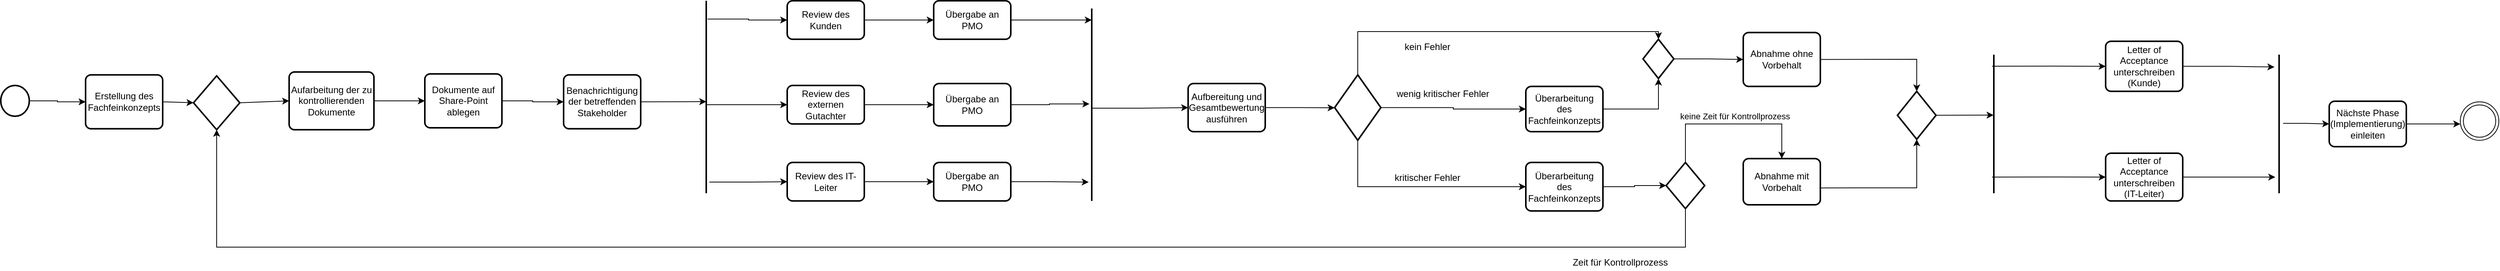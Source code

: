 <mxfile version="15.5.4" type="github">
  <diagram id="C5RBs43oDa-KdzZeNtuy" name="Page-1">
    <mxGraphModel dx="1483" dy="827" grid="1" gridSize="10" guides="1" tooltips="1" connect="1" arrows="1" fold="1" page="1" pageScale="1" pageWidth="827" pageHeight="1169" math="0" shadow="0">
      <root>
        <mxCell id="WIyWlLk6GJQsqaUBKTNV-0" />
        <mxCell id="WIyWlLk6GJQsqaUBKTNV-1" parent="WIyWlLk6GJQsqaUBKTNV-0" />
        <mxCell id="Rqcq4zvR49fvZkb_9wGG-0" value="" style="strokeWidth=2;html=1;shape=mxgraph.flowchart.start_2;whiteSpace=wrap;" parent="WIyWlLk6GJQsqaUBKTNV-1" vertex="1">
          <mxGeometry x="40" y="120" width="37" height="40" as="geometry" />
        </mxCell>
        <mxCell id="Rqcq4zvR49fvZkb_9wGG-1" value="Erstellung des Fachfeinkonzepts" style="rounded=1;whiteSpace=wrap;html=1;absoluteArcSize=1;arcSize=14;strokeWidth=2;" parent="WIyWlLk6GJQsqaUBKTNV-1" vertex="1">
          <mxGeometry x="150" y="106.25" width="100" height="70" as="geometry" />
        </mxCell>
        <mxCell id="Rqcq4zvR49fvZkb_9wGG-3" value="" style="endArrow=classic;html=1;rounded=0;edgeStyle=orthogonalEdgeStyle;exitX=1;exitY=0.5;exitDx=0;exitDy=0;exitPerimeter=0;entryX=0;entryY=0.5;entryDx=0;entryDy=0;" parent="WIyWlLk6GJQsqaUBKTNV-1" source="Rqcq4zvR49fvZkb_9wGG-0" target="Rqcq4zvR49fvZkb_9wGG-1" edge="1">
          <mxGeometry width="50" height="50" relative="1" as="geometry">
            <mxPoint x="90" y="160" as="sourcePoint" />
            <mxPoint x="140" y="110" as="targetPoint" />
          </mxGeometry>
        </mxCell>
        <mxCell id="Rqcq4zvR49fvZkb_9wGG-4" value="Aufarbeitung der zu kontrollierenden Dokumente" style="rounded=1;whiteSpace=wrap;html=1;absoluteArcSize=1;arcSize=14;strokeWidth=2;" parent="WIyWlLk6GJQsqaUBKTNV-1" vertex="1">
          <mxGeometry x="414" y="102.5" width="110" height="75" as="geometry" />
        </mxCell>
        <mxCell id="Rqcq4zvR49fvZkb_9wGG-6" value="Dokumente auf Share-Point ablegen" style="rounded=1;whiteSpace=wrap;html=1;absoluteArcSize=1;arcSize=14;strokeWidth=2;" parent="WIyWlLk6GJQsqaUBKTNV-1" vertex="1">
          <mxGeometry x="590" y="105" width="100" height="70" as="geometry" />
        </mxCell>
        <mxCell id="Rqcq4zvR49fvZkb_9wGG-7" value="" style="endArrow=classic;html=1;rounded=0;edgeStyle=orthogonalEdgeStyle;exitX=1;exitY=0.5;exitDx=0;exitDy=0;entryX=0;entryY=0.5;entryDx=0;entryDy=0;" parent="WIyWlLk6GJQsqaUBKTNV-1" source="Rqcq4zvR49fvZkb_9wGG-4" target="Rqcq4zvR49fvZkb_9wGG-6" edge="1">
          <mxGeometry width="50" height="50" relative="1" as="geometry">
            <mxPoint x="480" y="280" as="sourcePoint" />
            <mxPoint x="530" y="230" as="targetPoint" />
          </mxGeometry>
        </mxCell>
        <mxCell id="Rqcq4zvR49fvZkb_9wGG-8" value="Benachrichtigung der betreffenden Stakeholder" style="rounded=1;whiteSpace=wrap;html=1;absoluteArcSize=1;arcSize=14;strokeWidth=2;" parent="WIyWlLk6GJQsqaUBKTNV-1" vertex="1">
          <mxGeometry x="770" y="106.25" width="100" height="70" as="geometry" />
        </mxCell>
        <mxCell id="Rqcq4zvR49fvZkb_9wGG-9" value="" style="endArrow=classic;html=1;rounded=0;edgeStyle=orthogonalEdgeStyle;exitX=1;exitY=0.5;exitDx=0;exitDy=0;entryX=0;entryY=0.5;entryDx=0;entryDy=0;" parent="WIyWlLk6GJQsqaUBKTNV-1" source="Rqcq4zvR49fvZkb_9wGG-6" target="Rqcq4zvR49fvZkb_9wGG-8" edge="1">
          <mxGeometry width="50" height="50" relative="1" as="geometry">
            <mxPoint x="640" y="320" as="sourcePoint" />
            <mxPoint x="690" y="270" as="targetPoint" />
          </mxGeometry>
        </mxCell>
        <mxCell id="Rqcq4zvR49fvZkb_9wGG-10" value="Review des Kunden" style="rounded=1;whiteSpace=wrap;html=1;absoluteArcSize=1;arcSize=14;strokeWidth=2;" parent="WIyWlLk6GJQsqaUBKTNV-1" vertex="1">
          <mxGeometry x="1060" y="10" width="100" height="50" as="geometry" />
        </mxCell>
        <mxCell id="Rqcq4zvR49fvZkb_9wGG-11" value="Review des externen Gutachter" style="rounded=1;whiteSpace=wrap;html=1;absoluteArcSize=1;arcSize=14;strokeWidth=2;" parent="WIyWlLk6GJQsqaUBKTNV-1" vertex="1">
          <mxGeometry x="1060" y="120" width="100" height="50" as="geometry" />
        </mxCell>
        <mxCell id="Rqcq4zvR49fvZkb_9wGG-12" value="Review des IT-Leiter" style="rounded=1;whiteSpace=wrap;html=1;absoluteArcSize=1;arcSize=14;strokeWidth=2;" parent="WIyWlLk6GJQsqaUBKTNV-1" vertex="1">
          <mxGeometry x="1060" y="220" width="100" height="50" as="geometry" />
        </mxCell>
        <mxCell id="Rqcq4zvR49fvZkb_9wGG-16" value="" style="line;strokeWidth=2;direction=south;html=1;" parent="WIyWlLk6GJQsqaUBKTNV-1" vertex="1">
          <mxGeometry x="950" y="10" width="10" height="250" as="geometry" />
        </mxCell>
        <mxCell id="Rqcq4zvR49fvZkb_9wGG-21" value="" style="endArrow=classic;html=1;rounded=0;edgeStyle=orthogonalEdgeStyle;entryX=0;entryY=0.5;entryDx=0;entryDy=0;exitX=0.095;exitY=0.312;exitDx=0;exitDy=0;exitPerimeter=0;" parent="WIyWlLk6GJQsqaUBKTNV-1" source="Rqcq4zvR49fvZkb_9wGG-16" target="Rqcq4zvR49fvZkb_9wGG-10" edge="1">
          <mxGeometry width="50" height="50" relative="1" as="geometry">
            <mxPoint x="1015" y="35" as="sourcePoint" />
            <mxPoint x="960" y="40" as="targetPoint" />
          </mxGeometry>
        </mxCell>
        <mxCell id="Rqcq4zvR49fvZkb_9wGG-24" value="" style="endArrow=classic;html=1;rounded=0;edgeStyle=orthogonalEdgeStyle;entryX=0;entryY=0.5;entryDx=0;entryDy=0;exitX=0.942;exitY=0.1;exitDx=0;exitDy=0;exitPerimeter=0;" parent="WIyWlLk6GJQsqaUBKTNV-1" source="Rqcq4zvR49fvZkb_9wGG-16" target="Rqcq4zvR49fvZkb_9wGG-12" edge="1">
          <mxGeometry width="50" height="50" relative="1" as="geometry">
            <mxPoint x="1010" y="340" as="sourcePoint" />
            <mxPoint x="1060" y="290" as="targetPoint" />
          </mxGeometry>
        </mxCell>
        <mxCell id="Rqcq4zvR49fvZkb_9wGG-25" value="" style="endArrow=classic;html=1;rounded=0;edgeStyle=orthogonalEdgeStyle;entryX=0;entryY=0.5;entryDx=0;entryDy=0;exitX=0.54;exitY=0.571;exitDx=0;exitDy=0;exitPerimeter=0;" parent="WIyWlLk6GJQsqaUBKTNV-1" source="Rqcq4zvR49fvZkb_9wGG-16" target="Rqcq4zvR49fvZkb_9wGG-11" edge="1">
          <mxGeometry width="50" height="50" relative="1" as="geometry">
            <mxPoint x="1050" y="130" as="sourcePoint" />
            <mxPoint x="1100" y="80" as="targetPoint" />
          </mxGeometry>
        </mxCell>
        <mxCell id="Rqcq4zvR49fvZkb_9wGG-26" value="Übergabe an PMO" style="rounded=1;whiteSpace=wrap;html=1;absoluteArcSize=1;arcSize=14;strokeWidth=2;" parent="WIyWlLk6GJQsqaUBKTNV-1" vertex="1">
          <mxGeometry x="1250" y="10" width="100" height="50" as="geometry" />
        </mxCell>
        <mxCell id="Rqcq4zvR49fvZkb_9wGG-27" value="Übergabe an PMO" style="rounded=1;whiteSpace=wrap;html=1;absoluteArcSize=1;arcSize=14;strokeWidth=2;" parent="WIyWlLk6GJQsqaUBKTNV-1" vertex="1">
          <mxGeometry x="1250" y="117.5" width="100" height="55" as="geometry" />
        </mxCell>
        <mxCell id="Rqcq4zvR49fvZkb_9wGG-28" value="Übergabe an PMO" style="rounded=1;whiteSpace=wrap;html=1;absoluteArcSize=1;arcSize=14;strokeWidth=2;" parent="WIyWlLk6GJQsqaUBKTNV-1" vertex="1">
          <mxGeometry x="1250" y="220" width="100" height="50" as="geometry" />
        </mxCell>
        <mxCell id="Rqcq4zvR49fvZkb_9wGG-29" value="" style="endArrow=classic;html=1;rounded=0;edgeStyle=orthogonalEdgeStyle;exitX=1;exitY=0.5;exitDx=0;exitDy=0;entryX=0;entryY=0.5;entryDx=0;entryDy=0;" parent="WIyWlLk6GJQsqaUBKTNV-1" source="Rqcq4zvR49fvZkb_9wGG-10" target="Rqcq4zvR49fvZkb_9wGG-26" edge="1">
          <mxGeometry width="50" height="50" relative="1" as="geometry">
            <mxPoint x="1170" y="50" as="sourcePoint" />
            <mxPoint x="1220" as="targetPoint" />
          </mxGeometry>
        </mxCell>
        <mxCell id="Rqcq4zvR49fvZkb_9wGG-30" value="" style="endArrow=classic;html=1;rounded=0;edgeStyle=orthogonalEdgeStyle;exitX=1;exitY=0.5;exitDx=0;exitDy=0;entryX=0;entryY=0.5;entryDx=0;entryDy=0;" parent="WIyWlLk6GJQsqaUBKTNV-1" source="Rqcq4zvR49fvZkb_9wGG-11" target="Rqcq4zvR49fvZkb_9wGG-27" edge="1">
          <mxGeometry width="50" height="50" relative="1" as="geometry">
            <mxPoint x="1170" y="180" as="sourcePoint" />
            <mxPoint x="1220" y="130" as="targetPoint" />
          </mxGeometry>
        </mxCell>
        <mxCell id="Rqcq4zvR49fvZkb_9wGG-31" value="" style="endArrow=classic;html=1;rounded=0;edgeStyle=orthogonalEdgeStyle;exitX=1;exitY=0.5;exitDx=0;exitDy=0;entryX=0;entryY=0.5;entryDx=0;entryDy=0;" parent="WIyWlLk6GJQsqaUBKTNV-1" source="Rqcq4zvR49fvZkb_9wGG-12" target="Rqcq4zvR49fvZkb_9wGG-28" edge="1">
          <mxGeometry width="50" height="50" relative="1" as="geometry">
            <mxPoint x="1160" y="340" as="sourcePoint" />
            <mxPoint x="1210" y="290" as="targetPoint" />
          </mxGeometry>
        </mxCell>
        <mxCell id="Rqcq4zvR49fvZkb_9wGG-32" value="" style="line;strokeWidth=2;direction=south;html=1;" parent="WIyWlLk6GJQsqaUBKTNV-1" vertex="1">
          <mxGeometry x="1450" y="20" width="10" height="250" as="geometry" />
        </mxCell>
        <mxCell id="Rqcq4zvR49fvZkb_9wGG-33" value="" style="endArrow=classic;html=1;rounded=0;edgeStyle=orthogonalEdgeStyle;exitX=1;exitY=0.5;exitDx=0;exitDy=0;" parent="WIyWlLk6GJQsqaUBKTNV-1" source="Rqcq4zvR49fvZkb_9wGG-26" edge="1">
          <mxGeometry width="50" height="50" relative="1" as="geometry">
            <mxPoint x="1380" y="410" as="sourcePoint" />
            <mxPoint x="1455" y="35" as="targetPoint" />
          </mxGeometry>
        </mxCell>
        <mxCell id="Rqcq4zvR49fvZkb_9wGG-34" value="" style="endArrow=classic;html=1;rounded=0;edgeStyle=orthogonalEdgeStyle;exitX=1;exitY=0.5;exitDx=0;exitDy=0;entryX=0.496;entryY=0.806;entryDx=0;entryDy=0;entryPerimeter=0;" parent="WIyWlLk6GJQsqaUBKTNV-1" source="Rqcq4zvR49fvZkb_9wGG-27" target="Rqcq4zvR49fvZkb_9wGG-32" edge="1">
          <mxGeometry width="50" height="50" relative="1" as="geometry">
            <mxPoint x="1120" y="130" as="sourcePoint" />
            <mxPoint x="1170" y="80" as="targetPoint" />
          </mxGeometry>
        </mxCell>
        <mxCell id="Rqcq4zvR49fvZkb_9wGG-36" value="" style="endArrow=classic;html=1;rounded=0;edgeStyle=orthogonalEdgeStyle;exitX=1;exitY=0.5;exitDx=0;exitDy=0;entryX=0.902;entryY=0.9;entryDx=0;entryDy=0;entryPerimeter=0;" parent="WIyWlLk6GJQsqaUBKTNV-1" source="Rqcq4zvR49fvZkb_9wGG-28" target="Rqcq4zvR49fvZkb_9wGG-32" edge="1">
          <mxGeometry width="50" height="50" relative="1" as="geometry">
            <mxPoint x="1360" y="350" as="sourcePoint" />
            <mxPoint x="1410" y="300" as="targetPoint" />
          </mxGeometry>
        </mxCell>
        <mxCell id="Rqcq4zvR49fvZkb_9wGG-37" value="Aufbereitung und Gesamtbewertung ausführen" style="rounded=1;whiteSpace=wrap;html=1;absoluteArcSize=1;arcSize=14;strokeWidth=2;" parent="WIyWlLk6GJQsqaUBKTNV-1" vertex="1">
          <mxGeometry x="1580" y="117.5" width="100" height="62.5" as="geometry" />
        </mxCell>
        <mxCell id="Rqcq4zvR49fvZkb_9wGG-39" value="" style="endArrow=classic;html=1;rounded=0;edgeStyle=orthogonalEdgeStyle;entryX=0;entryY=0.5;entryDx=0;entryDy=0;exitX=0.518;exitY=0.429;exitDx=0;exitDy=0;exitPerimeter=0;" parent="WIyWlLk6GJQsqaUBKTNV-1" source="Rqcq4zvR49fvZkb_9wGG-32" target="Rqcq4zvR49fvZkb_9wGG-37" edge="1">
          <mxGeometry width="50" height="50" relative="1" as="geometry">
            <mxPoint x="1490" y="180" as="sourcePoint" />
            <mxPoint x="1540" y="130" as="targetPoint" />
          </mxGeometry>
        </mxCell>
        <mxCell id="Rqcq4zvR49fvZkb_9wGG-40" value="" style="strokeWidth=2;html=1;shape=mxgraph.flowchart.decision;whiteSpace=wrap;" parent="WIyWlLk6GJQsqaUBKTNV-1" vertex="1">
          <mxGeometry x="1770" y="106.25" width="60" height="85" as="geometry" />
        </mxCell>
        <mxCell id="Rqcq4zvR49fvZkb_9wGG-41" value="" style="endArrow=classic;html=1;rounded=0;edgeStyle=orthogonalEdgeStyle;exitX=1;exitY=0.5;exitDx=0;exitDy=0;" parent="WIyWlLk6GJQsqaUBKTNV-1" source="Rqcq4zvR49fvZkb_9wGG-37" edge="1">
          <mxGeometry width="50" height="50" relative="1" as="geometry">
            <mxPoint x="1720" y="290" as="sourcePoint" />
            <mxPoint x="1770" y="149" as="targetPoint" />
          </mxGeometry>
        </mxCell>
        <mxCell id="Rqcq4zvR49fvZkb_9wGG-42" value="" style="endArrow=classic;html=1;rounded=0;edgeStyle=orthogonalEdgeStyle;exitX=0.5;exitY=0;exitDx=0;exitDy=0;exitPerimeter=0;entryX=0.5;entryY=0;entryDx=0;entryDy=0;entryPerimeter=0;" parent="WIyWlLk6GJQsqaUBKTNV-1" source="Rqcq4zvR49fvZkb_9wGG-40" target="Rqcq4zvR49fvZkb_9wGG-58" edge="1">
          <mxGeometry width="50" height="50" relative="1" as="geometry">
            <mxPoint x="1940" y="100" as="sourcePoint" />
            <mxPoint x="1930" y="70" as="targetPoint" />
          </mxGeometry>
        </mxCell>
        <mxCell id="Rqcq4zvR49fvZkb_9wGG-43" value="kein Fehler" style="text;html=1;align=center;verticalAlign=middle;resizable=0;points=[];autosize=1;strokeColor=none;fillColor=none;" parent="WIyWlLk6GJQsqaUBKTNV-1" vertex="1">
          <mxGeometry x="1855" y="60" width="70" height="20" as="geometry" />
        </mxCell>
        <mxCell id="Rqcq4zvR49fvZkb_9wGG-44" value="" style="endArrow=classic;html=1;rounded=0;edgeStyle=orthogonalEdgeStyle;exitX=1;exitY=0.5;exitDx=0;exitDy=0;exitPerimeter=0;entryX=0;entryY=0.5;entryDx=0;entryDy=0;" parent="WIyWlLk6GJQsqaUBKTNV-1" source="Rqcq4zvR49fvZkb_9wGG-40" target="Rqcq4zvR49fvZkb_9wGG-56" edge="1">
          <mxGeometry width="50" height="50" relative="1" as="geometry">
            <mxPoint x="1870" y="180" as="sourcePoint" />
            <mxPoint x="1960" y="149" as="targetPoint" />
          </mxGeometry>
        </mxCell>
        <mxCell id="Rqcq4zvR49fvZkb_9wGG-45" value="wenig kritischer Fehler" style="text;html=1;align=center;verticalAlign=middle;resizable=0;points=[];autosize=1;strokeColor=none;fillColor=none;" parent="WIyWlLk6GJQsqaUBKTNV-1" vertex="1">
          <mxGeometry x="1840" y="121.25" width="140" height="20" as="geometry" />
        </mxCell>
        <mxCell id="Rqcq4zvR49fvZkb_9wGG-46" value="" style="endArrow=classic;html=1;rounded=0;edgeStyle=orthogonalEdgeStyle;exitX=0.5;exitY=1;exitDx=0;exitDy=0;exitPerimeter=0;entryX=0;entryY=0.5;entryDx=0;entryDy=0;" parent="WIyWlLk6GJQsqaUBKTNV-1" source="Rqcq4zvR49fvZkb_9wGG-40" target="Rqcq4zvR49fvZkb_9wGG-49" edge="1">
          <mxGeometry width="50" height="50" relative="1" as="geometry">
            <mxPoint x="1850" y="240" as="sourcePoint" />
            <mxPoint x="1950" y="230" as="targetPoint" />
            <Array as="points">
              <mxPoint x="1800" y="252" />
            </Array>
          </mxGeometry>
        </mxCell>
        <mxCell id="Rqcq4zvR49fvZkb_9wGG-47" value="kritischer Fehler" style="text;html=1;align=center;verticalAlign=middle;resizable=0;points=[];autosize=1;strokeColor=none;fillColor=none;" parent="WIyWlLk6GJQsqaUBKTNV-1" vertex="1">
          <mxGeometry x="1840" y="230" width="100" height="20" as="geometry" />
        </mxCell>
        <mxCell id="Rqcq4zvR49fvZkb_9wGG-49" value="Überarbeitung des Fachfeinkonzepts" style="rounded=1;whiteSpace=wrap;html=1;absoluteArcSize=1;arcSize=14;strokeWidth=2;" parent="WIyWlLk6GJQsqaUBKTNV-1" vertex="1">
          <mxGeometry x="2018" y="220" width="100" height="63" as="geometry" />
        </mxCell>
        <mxCell id="Rqcq4zvR49fvZkb_9wGG-50" value="" style="strokeWidth=2;html=1;shape=mxgraph.flowchart.decision;whiteSpace=wrap;" parent="WIyWlLk6GJQsqaUBKTNV-1" vertex="1">
          <mxGeometry x="290" y="107.5" width="60" height="70" as="geometry" />
        </mxCell>
        <mxCell id="Rqcq4zvR49fvZkb_9wGG-55" value="" style="endArrow=classic;html=1;rounded=0;edgeStyle=orthogonalEdgeStyle;entryX=0.5;entryY=1;entryDx=0;entryDy=0;entryPerimeter=0;exitX=0.5;exitY=1;exitDx=0;exitDy=0;exitPerimeter=0;" parent="WIyWlLk6GJQsqaUBKTNV-1" source="Rqcq4zvR49fvZkb_9wGG-61" target="Rqcq4zvR49fvZkb_9wGG-50" edge="1">
          <mxGeometry width="50" height="50" relative="1" as="geometry">
            <mxPoint x="2080" y="293" as="sourcePoint" />
            <mxPoint x="930" y="320" as="targetPoint" />
            <Array as="points">
              <mxPoint x="2225" y="330" />
              <mxPoint x="320" y="330" />
            </Array>
          </mxGeometry>
        </mxCell>
        <mxCell id="Rqcq4zvR49fvZkb_9wGG-56" value="Überarbeitung des Fachfeinkonzepts" style="rounded=1;whiteSpace=wrap;html=1;absoluteArcSize=1;arcSize=14;strokeWidth=2;" parent="WIyWlLk6GJQsqaUBKTNV-1" vertex="1">
          <mxGeometry x="2018" y="121.25" width="100" height="58.75" as="geometry" />
        </mxCell>
        <mxCell id="Rqcq4zvR49fvZkb_9wGG-57" value="Abnahme ohne Vorbehalt" style="rounded=1;whiteSpace=wrap;html=1;absoluteArcSize=1;arcSize=14;strokeWidth=2;" parent="WIyWlLk6GJQsqaUBKTNV-1" vertex="1">
          <mxGeometry x="2300" y="51.25" width="100" height="70" as="geometry" />
        </mxCell>
        <mxCell id="Rqcq4zvR49fvZkb_9wGG-58" value="" style="strokeWidth=2;html=1;shape=mxgraph.flowchart.decision;whiteSpace=wrap;" parent="WIyWlLk6GJQsqaUBKTNV-1" vertex="1">
          <mxGeometry x="2170" y="60" width="40" height="51" as="geometry" />
        </mxCell>
        <mxCell id="Rqcq4zvR49fvZkb_9wGG-59" value="" style="endArrow=classic;html=1;rounded=0;edgeStyle=orthogonalEdgeStyle;exitX=1;exitY=0.5;exitDx=0;exitDy=0;entryX=0.5;entryY=1;entryDx=0;entryDy=0;entryPerimeter=0;" parent="WIyWlLk6GJQsqaUBKTNV-1" source="Rqcq4zvR49fvZkb_9wGG-56" target="Rqcq4zvR49fvZkb_9wGG-58" edge="1">
          <mxGeometry width="50" height="50" relative="1" as="geometry">
            <mxPoint x="2180" y="190" as="sourcePoint" />
            <mxPoint x="2230" y="140" as="targetPoint" />
          </mxGeometry>
        </mxCell>
        <mxCell id="Rqcq4zvR49fvZkb_9wGG-60" value="" style="endArrow=classic;html=1;rounded=0;edgeStyle=orthogonalEdgeStyle;exitX=1;exitY=0.5;exitDx=0;exitDy=0;exitPerimeter=0;entryX=0;entryY=0.5;entryDx=0;entryDy=0;" parent="WIyWlLk6GJQsqaUBKTNV-1" source="Rqcq4zvR49fvZkb_9wGG-58" target="Rqcq4zvR49fvZkb_9wGG-57" edge="1">
          <mxGeometry width="50" height="50" relative="1" as="geometry">
            <mxPoint x="2230" y="104.94" as="sourcePoint" />
            <mxPoint x="2280" y="54.94" as="targetPoint" />
          </mxGeometry>
        </mxCell>
        <mxCell id="Rqcq4zvR49fvZkb_9wGG-61" value="" style="strokeWidth=2;html=1;shape=mxgraph.flowchart.decision;whiteSpace=wrap;" parent="WIyWlLk6GJQsqaUBKTNV-1" vertex="1">
          <mxGeometry x="2200" y="220" width="50" height="60" as="geometry" />
        </mxCell>
        <mxCell id="Rqcq4zvR49fvZkb_9wGG-63" value="" style="endArrow=classic;html=1;rounded=0;edgeStyle=orthogonalEdgeStyle;exitX=1;exitY=0.5;exitDx=0;exitDy=0;entryX=0;entryY=0.5;entryDx=0;entryDy=0;entryPerimeter=0;" parent="WIyWlLk6GJQsqaUBKTNV-1" source="Rqcq4zvR49fvZkb_9wGG-49" target="Rqcq4zvR49fvZkb_9wGG-61" edge="1">
          <mxGeometry width="50" height="50" relative="1" as="geometry">
            <mxPoint x="2140" y="270" as="sourcePoint" />
            <mxPoint x="2190" y="220" as="targetPoint" />
          </mxGeometry>
        </mxCell>
        <mxCell id="Rqcq4zvR49fvZkb_9wGG-64" value="Zeit für Kontrollprozess" style="text;html=1;align=center;verticalAlign=middle;resizable=0;points=[];autosize=1;strokeColor=none;fillColor=none;" parent="WIyWlLk6GJQsqaUBKTNV-1" vertex="1">
          <mxGeometry x="2070" y="340" width="140" height="20" as="geometry" />
        </mxCell>
        <mxCell id="Rqcq4zvR49fvZkb_9wGG-67" value="Abnahme mit Vorbehalt" style="rounded=1;whiteSpace=wrap;html=1;absoluteArcSize=1;arcSize=14;strokeWidth=2;" parent="WIyWlLk6GJQsqaUBKTNV-1" vertex="1">
          <mxGeometry x="2300" y="215" width="100" height="60" as="geometry" />
        </mxCell>
        <mxCell id="Rqcq4zvR49fvZkb_9wGG-68" value="" style="edgeStyle=elbowEdgeStyle;elbow=vertical;endArrow=classic;html=1;rounded=0;exitX=0.5;exitY=0;exitDx=0;exitDy=0;exitPerimeter=0;entryX=0.5;entryY=0;entryDx=0;entryDy=0;" parent="WIyWlLk6GJQsqaUBKTNV-1" source="Rqcq4zvR49fvZkb_9wGG-61" target="Rqcq4zvR49fvZkb_9wGG-67" edge="1">
          <mxGeometry width="50" height="50" relative="1" as="geometry">
            <mxPoint x="2260" y="190" as="sourcePoint" />
            <mxPoint x="2310" y="140" as="targetPoint" />
            <Array as="points">
              <mxPoint x="2290" y="170" />
            </Array>
          </mxGeometry>
        </mxCell>
        <mxCell id="Rqcq4zvR49fvZkb_9wGG-69" value="keine Zeit für Kontrollprozess" style="edgeLabel;html=1;align=center;verticalAlign=middle;resizable=0;points=[];" parent="Rqcq4zvR49fvZkb_9wGG-68" vertex="1" connectable="0">
          <mxGeometry x="-0.181" y="-11" relative="1" as="geometry">
            <mxPoint x="24" y="-21" as="offset" />
          </mxGeometry>
        </mxCell>
        <mxCell id="Rqcq4zvR49fvZkb_9wGG-70" value="Letter of Acceptance unterschreiben (Kunde)" style="rounded=1;whiteSpace=wrap;html=1;absoluteArcSize=1;arcSize=14;strokeWidth=2;" parent="WIyWlLk6GJQsqaUBKTNV-1" vertex="1">
          <mxGeometry x="2770" y="62.63" width="100" height="65" as="geometry" />
        </mxCell>
        <mxCell id="Rqcq4zvR49fvZkb_9wGG-71" value="" style="strokeWidth=2;html=1;shape=mxgraph.flowchart.decision;whiteSpace=wrap;" parent="WIyWlLk6GJQsqaUBKTNV-1" vertex="1">
          <mxGeometry x="2500" y="127.63" width="50" height="62.25" as="geometry" />
        </mxCell>
        <mxCell id="Rqcq4zvR49fvZkb_9wGG-72" value="" style="edgeStyle=elbowEdgeStyle;elbow=vertical;endArrow=classic;html=1;rounded=0;exitX=1;exitY=0.5;exitDx=0;exitDy=0;entryX=0.5;entryY=0;entryDx=0;entryDy=0;entryPerimeter=0;" parent="WIyWlLk6GJQsqaUBKTNV-1" source="Rqcq4zvR49fvZkb_9wGG-57" target="Rqcq4zvR49fvZkb_9wGG-71" edge="1">
          <mxGeometry width="50" height="50" relative="1" as="geometry">
            <mxPoint x="2460" y="100" as="sourcePoint" />
            <mxPoint x="2510" y="50" as="targetPoint" />
            <Array as="points">
              <mxPoint x="2460" y="86" />
            </Array>
          </mxGeometry>
        </mxCell>
        <mxCell id="Rqcq4zvR49fvZkb_9wGG-73" value="" style="edgeStyle=elbowEdgeStyle;elbow=vertical;endArrow=classic;html=1;rounded=0;exitX=0.997;exitY=0.635;exitDx=0;exitDy=0;exitPerimeter=0;entryX=0.5;entryY=1;entryDx=0;entryDy=0;entryPerimeter=0;" parent="WIyWlLk6GJQsqaUBKTNV-1" source="Rqcq4zvR49fvZkb_9wGG-67" target="Rqcq4zvR49fvZkb_9wGG-71" edge="1">
          <mxGeometry width="50" height="50" relative="1" as="geometry">
            <mxPoint x="2450" y="270" as="sourcePoint" />
            <mxPoint x="2500" y="220" as="targetPoint" />
            <Array as="points">
              <mxPoint x="2470" y="253" />
            </Array>
          </mxGeometry>
        </mxCell>
        <mxCell id="Rqcq4zvR49fvZkb_9wGG-75" value="Letter of Acceptance unterschreiben (IT-Leiter)" style="rounded=1;whiteSpace=wrap;html=1;absoluteArcSize=1;arcSize=14;strokeWidth=2;" parent="WIyWlLk6GJQsqaUBKTNV-1" vertex="1">
          <mxGeometry x="2770" y="208" width="100" height="62" as="geometry" />
        </mxCell>
        <mxCell id="Rqcq4zvR49fvZkb_9wGG-76" value="" style="line;strokeWidth=2;direction=south;html=1;" parent="WIyWlLk6GJQsqaUBKTNV-1" vertex="1">
          <mxGeometry x="2620" y="80" width="10" height="180" as="geometry" />
        </mxCell>
        <mxCell id="Rqcq4zvR49fvZkb_9wGG-77" value="" style="edgeStyle=elbowEdgeStyle;elbow=vertical;endArrow=classic;html=1;rounded=0;exitX=1;exitY=0.5;exitDx=0;exitDy=0;exitPerimeter=0;entryX=0.434;entryY=0.535;entryDx=0;entryDy=0;entryPerimeter=0;" parent="WIyWlLk6GJQsqaUBKTNV-1" source="Rqcq4zvR49fvZkb_9wGG-71" target="Rqcq4zvR49fvZkb_9wGG-76" edge="1">
          <mxGeometry width="50" height="50" relative="1" as="geometry">
            <mxPoint x="2570" y="360" as="sourcePoint" />
            <mxPoint x="2610" y="161" as="targetPoint" />
          </mxGeometry>
        </mxCell>
        <mxCell id="Rqcq4zvR49fvZkb_9wGG-79" value="" style="endArrow=classic;html=1;rounded=0;edgeStyle=orthogonalEdgeStyle;entryX=0;entryY=0.5;entryDx=0;entryDy=0;exitX=0.083;exitY=0.724;exitDx=0;exitDy=0;exitPerimeter=0;" parent="WIyWlLk6GJQsqaUBKTNV-1" source="Rqcq4zvR49fvZkb_9wGG-76" target="Rqcq4zvR49fvZkb_9wGG-70" edge="1">
          <mxGeometry width="50" height="50" relative="1" as="geometry">
            <mxPoint x="2660" y="140" as="sourcePoint" />
            <mxPoint x="2710" y="90" as="targetPoint" />
          </mxGeometry>
        </mxCell>
        <mxCell id="Rqcq4zvR49fvZkb_9wGG-80" value="" style="endArrow=classic;html=1;rounded=0;edgeStyle=orthogonalEdgeStyle;entryX=0;entryY=0.5;entryDx=0;entryDy=0;exitX=0.883;exitY=0.724;exitDx=0;exitDy=0;exitPerimeter=0;" parent="WIyWlLk6GJQsqaUBKTNV-1" source="Rqcq4zvR49fvZkb_9wGG-76" target="Rqcq4zvR49fvZkb_9wGG-75" edge="1">
          <mxGeometry width="50" height="50" relative="1" as="geometry">
            <mxPoint x="2660" y="330" as="sourcePoint" />
            <mxPoint x="2710" y="280" as="targetPoint" />
          </mxGeometry>
        </mxCell>
        <mxCell id="Rqcq4zvR49fvZkb_9wGG-81" value="Nächste Phase (Implementierung) einleiten" style="rounded=1;whiteSpace=wrap;html=1;absoluteArcSize=1;arcSize=14;strokeWidth=2;" parent="WIyWlLk6GJQsqaUBKTNV-1" vertex="1">
          <mxGeometry x="3060" y="140.5" width="100" height="59" as="geometry" />
        </mxCell>
        <mxCell id="Rqcq4zvR49fvZkb_9wGG-82" value="" style="line;strokeWidth=2;direction=south;html=1;" parent="WIyWlLk6GJQsqaUBKTNV-1" vertex="1">
          <mxGeometry x="2990" y="80" width="10" height="180" as="geometry" />
        </mxCell>
        <mxCell id="Rqcq4zvR49fvZkb_9wGG-84" value="" style="endArrow=classic;html=1;rounded=0;edgeStyle=orthogonalEdgeStyle;exitX=1;exitY=0.5;exitDx=0;exitDy=0;" parent="WIyWlLk6GJQsqaUBKTNV-1" source="Rqcq4zvR49fvZkb_9wGG-75" edge="1">
          <mxGeometry width="50" height="50" relative="1" as="geometry">
            <mxPoint x="2960" y="370" as="sourcePoint" />
            <mxPoint x="2990" y="239" as="targetPoint" />
          </mxGeometry>
        </mxCell>
        <mxCell id="Rqcq4zvR49fvZkb_9wGG-85" value="" style="endArrow=classic;html=1;rounded=0;edgeStyle=orthogonalEdgeStyle;exitX=1;exitY=0.5;exitDx=0;exitDy=0;entryX=0.089;entryY=1.112;entryDx=0;entryDy=0;entryPerimeter=0;" parent="WIyWlLk6GJQsqaUBKTNV-1" source="Rqcq4zvR49fvZkb_9wGG-70" target="Rqcq4zvR49fvZkb_9wGG-82" edge="1">
          <mxGeometry width="50" height="50" relative="1" as="geometry">
            <mxPoint x="2910" y="70" as="sourcePoint" />
            <mxPoint x="2960" y="20" as="targetPoint" />
          </mxGeometry>
        </mxCell>
        <mxCell id="Rqcq4zvR49fvZkb_9wGG-86" value="" style="endArrow=classic;html=1;rounded=0;edgeStyle=orthogonalEdgeStyle;entryX=0;entryY=0.5;entryDx=0;entryDy=0;exitX=0.496;exitY=-0.018;exitDx=0;exitDy=0;exitPerimeter=0;" parent="WIyWlLk6GJQsqaUBKTNV-1" source="Rqcq4zvR49fvZkb_9wGG-82" target="Rqcq4zvR49fvZkb_9wGG-81" edge="1">
          <mxGeometry width="50" height="50" relative="1" as="geometry">
            <mxPoint x="3100" y="280" as="sourcePoint" />
            <mxPoint x="3230" y="290" as="targetPoint" />
          </mxGeometry>
        </mxCell>
        <mxCell id="Rqcq4zvR49fvZkb_9wGG-87" value="" style="ellipse;shape=doubleEllipse;whiteSpace=wrap;html=1;aspect=fixed;" parent="WIyWlLk6GJQsqaUBKTNV-1" vertex="1">
          <mxGeometry x="3230" y="141.25" width="50" height="50" as="geometry" />
        </mxCell>
        <mxCell id="Rqcq4zvR49fvZkb_9wGG-88" value="" style="endArrow=classic;html=1;rounded=0;edgeStyle=orthogonalEdgeStyle;exitX=1;exitY=0.5;exitDx=0;exitDy=0;" parent="WIyWlLk6GJQsqaUBKTNV-1" source="Rqcq4zvR49fvZkb_9wGG-81" edge="1">
          <mxGeometry width="50" height="50" relative="1" as="geometry">
            <mxPoint x="3210" y="310" as="sourcePoint" />
            <mxPoint x="3230" y="170" as="targetPoint" />
          </mxGeometry>
        </mxCell>
        <mxCell id="B5VpDkSr1NQMJBS8nGQm-0" value="" style="endArrow=classic;html=1;rounded=0;exitX=1;exitY=0.5;exitDx=0;exitDy=0;entryX=0;entryY=0.5;entryDx=0;entryDy=0;entryPerimeter=0;" edge="1" parent="WIyWlLk6GJQsqaUBKTNV-1" source="Rqcq4zvR49fvZkb_9wGG-1" target="Rqcq4zvR49fvZkb_9wGG-50">
          <mxGeometry width="50" height="50" relative="1" as="geometry">
            <mxPoint x="100" y="390" as="sourcePoint" />
            <mxPoint x="150" y="340" as="targetPoint" />
          </mxGeometry>
        </mxCell>
        <mxCell id="B5VpDkSr1NQMJBS8nGQm-1" value="" style="endArrow=classic;html=1;rounded=0;exitX=1;exitY=0.5;exitDx=0;exitDy=0;exitPerimeter=0;entryX=0;entryY=0.5;entryDx=0;entryDy=0;" edge="1" parent="WIyWlLk6GJQsqaUBKTNV-1" source="Rqcq4zvR49fvZkb_9wGG-50" target="Rqcq4zvR49fvZkb_9wGG-4">
          <mxGeometry width="50" height="50" relative="1" as="geometry">
            <mxPoint x="410" y="90" as="sourcePoint" />
            <mxPoint x="460" y="40" as="targetPoint" />
          </mxGeometry>
        </mxCell>
        <mxCell id="B5VpDkSr1NQMJBS8nGQm-2" value="" style="endArrow=classic;html=1;rounded=0;exitX=1;exitY=0.5;exitDx=0;exitDy=0;" edge="1" parent="WIyWlLk6GJQsqaUBKTNV-1" source="Rqcq4zvR49fvZkb_9wGG-8">
          <mxGeometry width="50" height="50" relative="1" as="geometry">
            <mxPoint x="810" y="280" as="sourcePoint" />
            <mxPoint x="955" y="141" as="targetPoint" />
          </mxGeometry>
        </mxCell>
      </root>
    </mxGraphModel>
  </diagram>
</mxfile>
